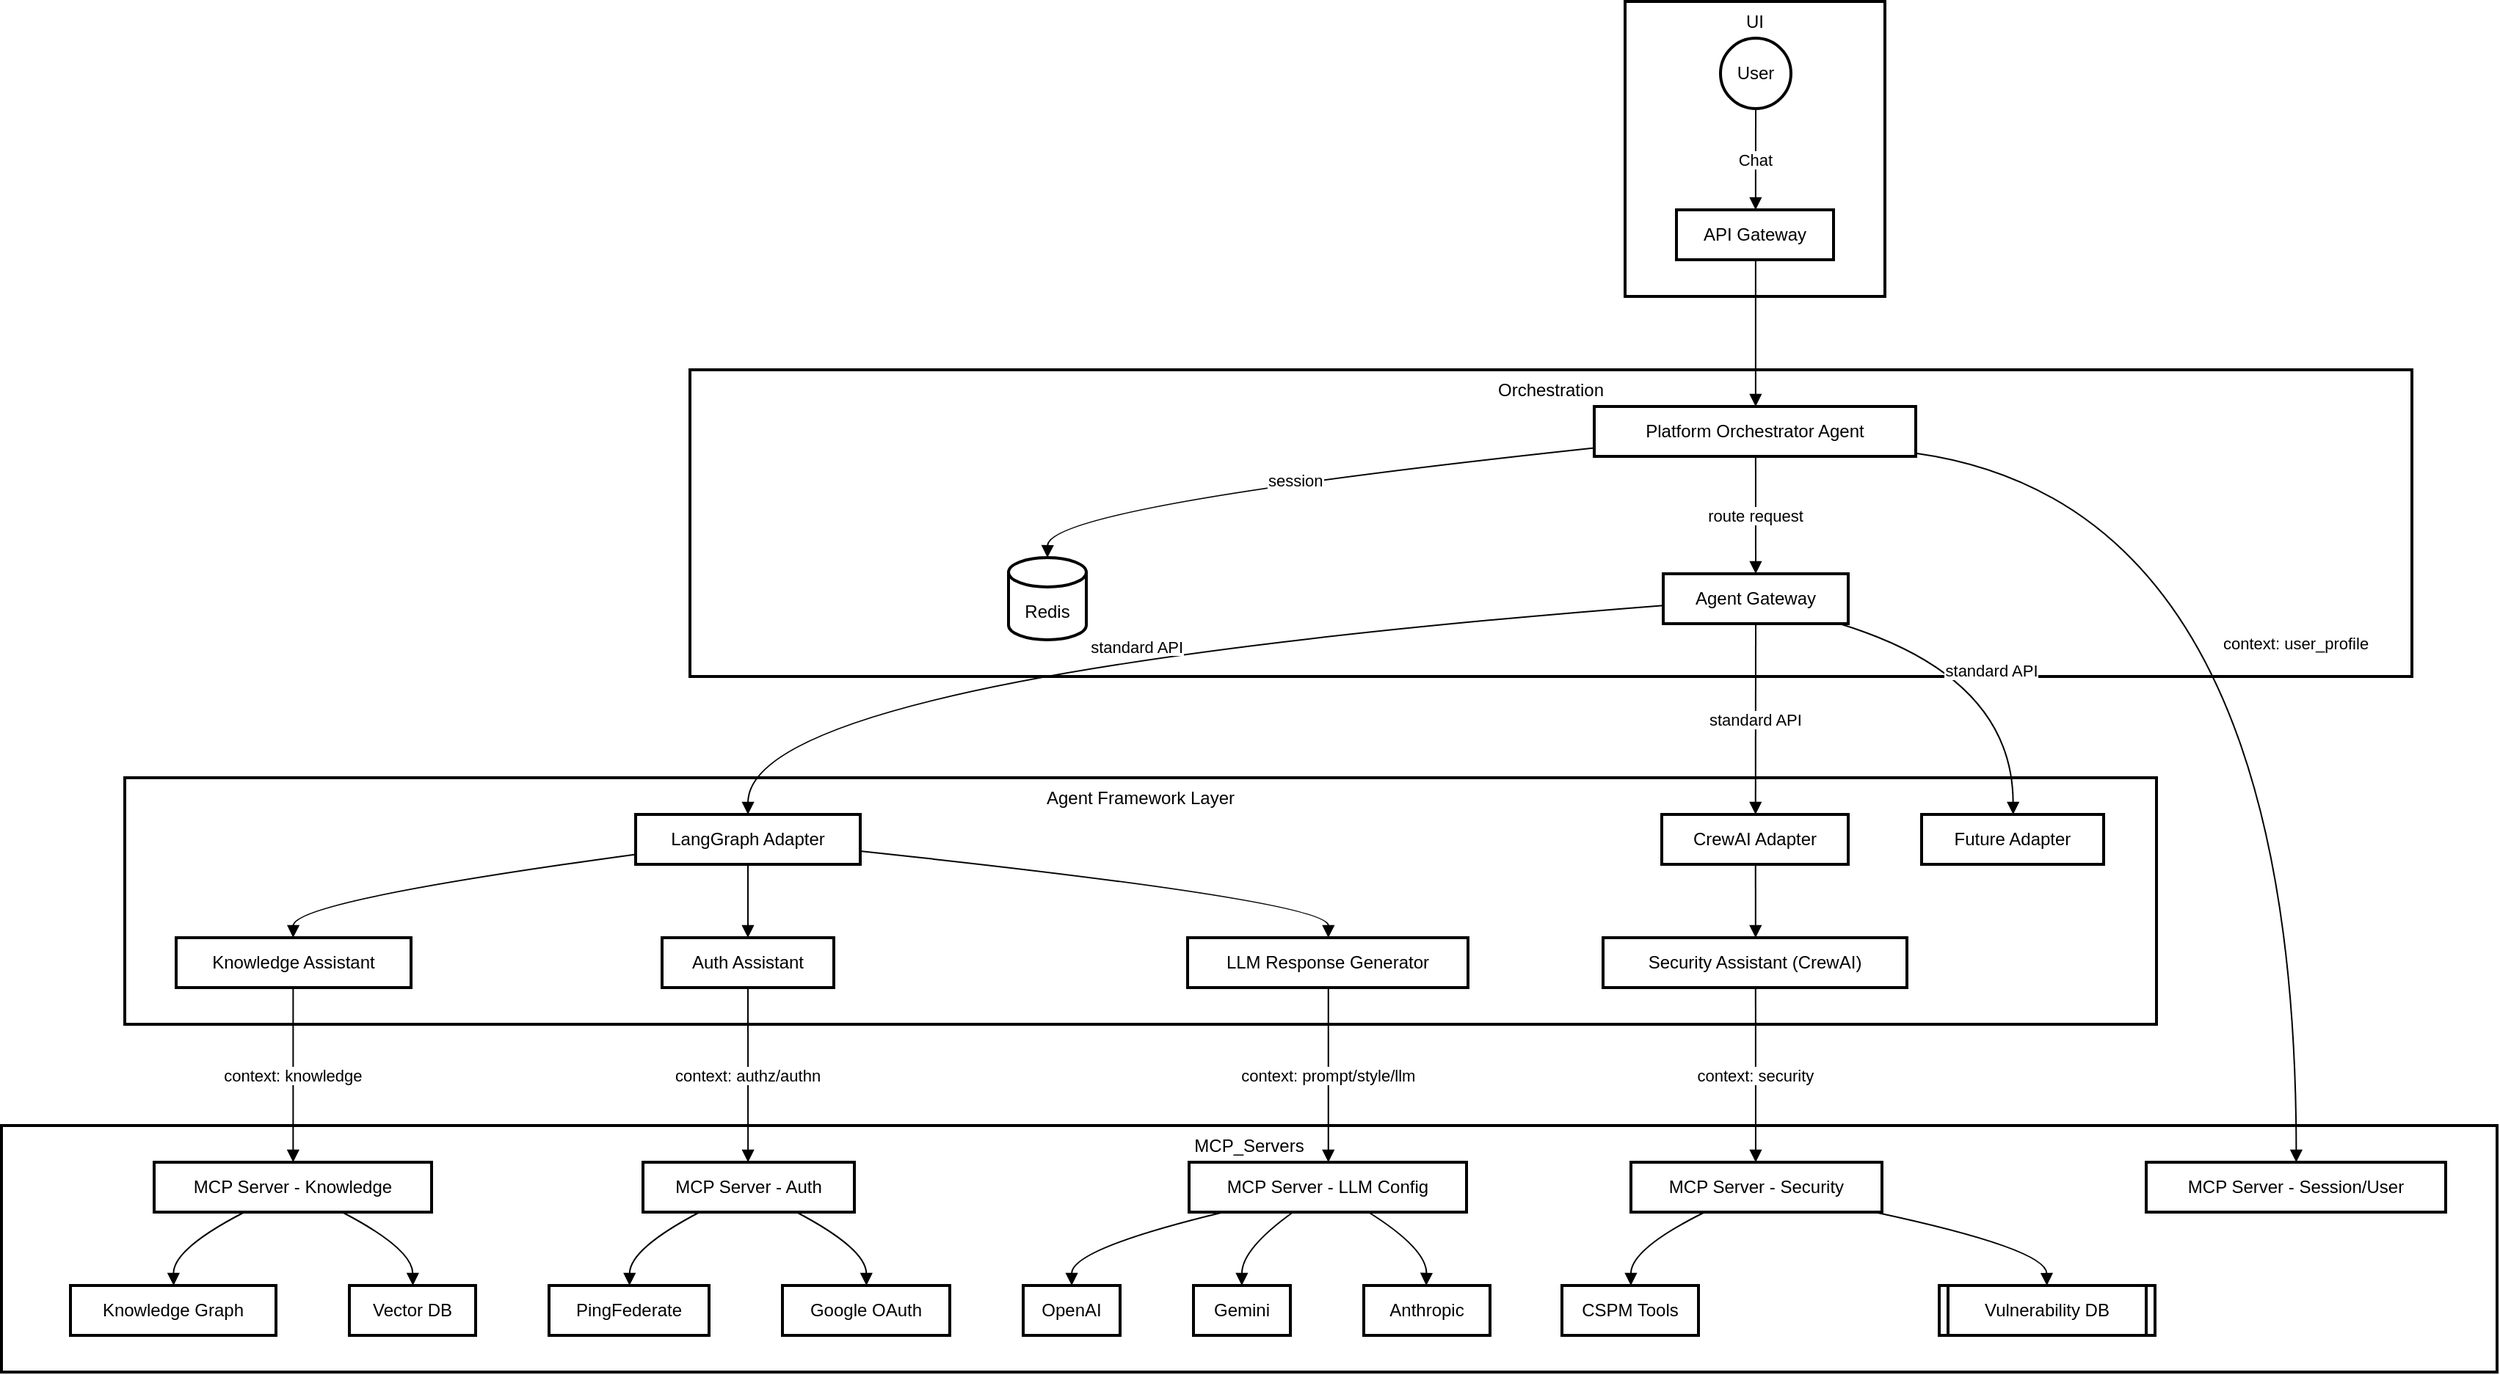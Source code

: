 <mxfile version="21.6.8" type="device">
  <diagram name="Page-1" id="EdOZvDNnOl7W6-w3U9rg">
    <mxGraphModel dx="1886" dy="836" grid="1" gridSize="10" guides="1" tooltips="1" connect="1" arrows="1" fold="1" page="1" pageScale="1" pageWidth="850" pageHeight="1100" math="0" shadow="0">
      <root>
        <mxCell id="0" />
        <mxCell id="1" parent="0" />
        <mxCell id="hLYt2JTbqD_lY8lGZeXc-132" value="MCP_Servers" style="whiteSpace=wrap;strokeWidth=2;verticalAlign=top;" vertex="1" parent="1">
          <mxGeometry x="20" y="1246" width="1700" height="168" as="geometry" />
        </mxCell>
        <mxCell id="hLYt2JTbqD_lY8lGZeXc-133" value="MCP Server - Knowledge" style="whiteSpace=wrap;strokeWidth=2;" vertex="1" parent="1">
          <mxGeometry x="124" y="1271" width="189" height="34" as="geometry" />
        </mxCell>
        <mxCell id="hLYt2JTbqD_lY8lGZeXc-134" value="MCP Server - Auth" style="whiteSpace=wrap;strokeWidth=2;" vertex="1" parent="1">
          <mxGeometry x="457" y="1271" width="144" height="34" as="geometry" />
        </mxCell>
        <mxCell id="hLYt2JTbqD_lY8lGZeXc-135" value="MCP Server - Security" style="whiteSpace=wrap;strokeWidth=2;" vertex="1" parent="1">
          <mxGeometry x="1130" y="1271" width="171" height="34" as="geometry" />
        </mxCell>
        <mxCell id="hLYt2JTbqD_lY8lGZeXc-136" value="MCP Server - LLM Config" style="whiteSpace=wrap;strokeWidth=2;" vertex="1" parent="1">
          <mxGeometry x="829" y="1271" width="189" height="34" as="geometry" />
        </mxCell>
        <mxCell id="hLYt2JTbqD_lY8lGZeXc-137" value="MCP Server - Session/User" style="whiteSpace=wrap;strokeWidth=2;" vertex="1" parent="1">
          <mxGeometry x="1481" y="1271" width="204" height="34" as="geometry" />
        </mxCell>
        <mxCell id="hLYt2JTbqD_lY8lGZeXc-138" value="Knowledge Graph" style="whiteSpace=wrap;strokeWidth=2;" vertex="1" parent="1">
          <mxGeometry x="67" y="1355" width="140" height="34" as="geometry" />
        </mxCell>
        <mxCell id="hLYt2JTbqD_lY8lGZeXc-139" value="Vector DB" style="whiteSpace=wrap;strokeWidth=2;" vertex="1" parent="1">
          <mxGeometry x="257" y="1355" width="86" height="34" as="geometry" />
        </mxCell>
        <mxCell id="hLYt2JTbqD_lY8lGZeXc-140" value="PingFederate" style="whiteSpace=wrap;strokeWidth=2;" vertex="1" parent="1">
          <mxGeometry x="393" y="1355" width="109" height="34" as="geometry" />
        </mxCell>
        <mxCell id="hLYt2JTbqD_lY8lGZeXc-141" value="Google OAuth" style="whiteSpace=wrap;strokeWidth=2;" vertex="1" parent="1">
          <mxGeometry x="552" y="1355" width="114" height="34" as="geometry" />
        </mxCell>
        <mxCell id="hLYt2JTbqD_lY8lGZeXc-142" value="CSPM Tools" style="whiteSpace=wrap;strokeWidth=2;" vertex="1" parent="1">
          <mxGeometry x="1083" y="1355" width="93" height="34" as="geometry" />
        </mxCell>
        <mxCell id="hLYt2JTbqD_lY8lGZeXc-143" value="Vulnerability DB" style="strokeWidth=2;shape=process;whiteSpace=wrap;size=0.04;" vertex="1" parent="1">
          <mxGeometry x="1340" y="1355" width="147" height="34" as="geometry" />
        </mxCell>
        <mxCell id="hLYt2JTbqD_lY8lGZeXc-144" value="OpenAI" style="whiteSpace=wrap;strokeWidth=2;" vertex="1" parent="1">
          <mxGeometry x="716" y="1355" width="66" height="34" as="geometry" />
        </mxCell>
        <mxCell id="hLYt2JTbqD_lY8lGZeXc-145" value="Gemini" style="whiteSpace=wrap;strokeWidth=2;" vertex="1" parent="1">
          <mxGeometry x="832" y="1355" width="66" height="34" as="geometry" />
        </mxCell>
        <mxCell id="hLYt2JTbqD_lY8lGZeXc-146" value="Anthropic" style="whiteSpace=wrap;strokeWidth=2;" vertex="1" parent="1">
          <mxGeometry x="948" y="1355" width="86" height="34" as="geometry" />
        </mxCell>
        <mxCell id="hLYt2JTbqD_lY8lGZeXc-147" value="Agent Framework Layer" style="whiteSpace=wrap;strokeWidth=2;verticalAlign=top;" vertex="1" parent="1">
          <mxGeometry x="104" y="1009" width="1384" height="168" as="geometry" />
        </mxCell>
        <mxCell id="hLYt2JTbqD_lY8lGZeXc-148" value="LangGraph Adapter" style="whiteSpace=wrap;strokeWidth=2;" vertex="1" parent="1">
          <mxGeometry x="452" y="1034" width="153" height="34" as="geometry" />
        </mxCell>
        <mxCell id="hLYt2JTbqD_lY8lGZeXc-149" value="CrewAI Adapter" style="whiteSpace=wrap;strokeWidth=2;" vertex="1" parent="1">
          <mxGeometry x="1151" y="1034" width="127" height="34" as="geometry" />
        </mxCell>
        <mxCell id="hLYt2JTbqD_lY8lGZeXc-150" value="Future Adapter" style="whiteSpace=wrap;strokeWidth=2;" vertex="1" parent="1">
          <mxGeometry x="1328" y="1034" width="124" height="34" as="geometry" />
        </mxCell>
        <mxCell id="hLYt2JTbqD_lY8lGZeXc-151" value="Knowledge Assistant" style="whiteSpace=wrap;strokeWidth=2;" vertex="1" parent="1">
          <mxGeometry x="139" y="1118" width="160" height="34" as="geometry" />
        </mxCell>
        <mxCell id="hLYt2JTbqD_lY8lGZeXc-152" value="Auth Assistant" style="whiteSpace=wrap;strokeWidth=2;" vertex="1" parent="1">
          <mxGeometry x="470" y="1118" width="117" height="34" as="geometry" />
        </mxCell>
        <mxCell id="hLYt2JTbqD_lY8lGZeXc-153" value="LLM Response Generator" style="whiteSpace=wrap;strokeWidth=2;" vertex="1" parent="1">
          <mxGeometry x="828" y="1118" width="191" height="34" as="geometry" />
        </mxCell>
        <mxCell id="hLYt2JTbqD_lY8lGZeXc-154" value="Security Assistant (CrewAI)" style="whiteSpace=wrap;strokeWidth=2;" vertex="1" parent="1">
          <mxGeometry x="1111" y="1118" width="207" height="34" as="geometry" />
        </mxCell>
        <mxCell id="hLYt2JTbqD_lY8lGZeXc-155" value="Orchestration" style="whiteSpace=wrap;strokeWidth=2;verticalAlign=top;" vertex="1" parent="1">
          <mxGeometry x="489" y="731" width="1173" height="209" as="geometry" />
        </mxCell>
        <mxCell id="hLYt2JTbqD_lY8lGZeXc-156" value="Platform Orchestrator Agent" style="whiteSpace=wrap;strokeWidth=2;" vertex="1" parent="1">
          <mxGeometry x="1105" y="756" width="219" height="34" as="geometry" />
        </mxCell>
        <mxCell id="hLYt2JTbqD_lY8lGZeXc-157" value="Redis" style="shape=cylinder3;boundedLbl=1;backgroundOutline=1;size=10;strokeWidth=2;whiteSpace=wrap;" vertex="1" parent="1">
          <mxGeometry x="706" y="859" width="53" height="56" as="geometry" />
        </mxCell>
        <mxCell id="hLYt2JTbqD_lY8lGZeXc-158" value="Agent Gateway" style="whiteSpace=wrap;strokeWidth=2;" vertex="1" parent="1">
          <mxGeometry x="1152" y="870" width="126" height="34" as="geometry" />
        </mxCell>
        <mxCell id="hLYt2JTbqD_lY8lGZeXc-159" value="UI" style="whiteSpace=wrap;strokeWidth=2;verticalAlign=top;" vertex="1" parent="1">
          <mxGeometry x="1126" y="480" width="177" height="201" as="geometry" />
        </mxCell>
        <mxCell id="hLYt2JTbqD_lY8lGZeXc-160" value="API Gateway" style="whiteSpace=wrap;strokeWidth=2;" vertex="1" parent="1">
          <mxGeometry x="1161" y="622" width="107" height="34" as="geometry" />
        </mxCell>
        <mxCell id="hLYt2JTbqD_lY8lGZeXc-161" value="User" style="ellipse;aspect=fixed;strokeWidth=2;whiteSpace=wrap;" vertex="1" parent="1">
          <mxGeometry x="1191" y="505" width="48" height="48" as="geometry" />
        </mxCell>
        <mxCell id="hLYt2JTbqD_lY8lGZeXc-162" value="Chat" style="curved=1;startArrow=none;endArrow=block;exitX=0.499;exitY=0.991;entryX=0.504;entryY=-0.012;rounded=0;" edge="1" parent="1" source="hLYt2JTbqD_lY8lGZeXc-161" target="hLYt2JTbqD_lY8lGZeXc-160">
          <mxGeometry relative="1" as="geometry">
            <Array as="points" />
          </mxGeometry>
        </mxCell>
        <mxCell id="hLYt2JTbqD_lY8lGZeXc-163" value="" style="curved=1;startArrow=none;endArrow=block;exitX=0.504;exitY=0.988;entryX=0.502;entryY=-0.012;rounded=0;" edge="1" parent="1" source="hLYt2JTbqD_lY8lGZeXc-160" target="hLYt2JTbqD_lY8lGZeXc-156">
          <mxGeometry relative="1" as="geometry">
            <Array as="points" />
          </mxGeometry>
        </mxCell>
        <mxCell id="hLYt2JTbqD_lY8lGZeXc-164" value="session" style="curved=1;startArrow=none;endArrow=block;exitX=0.002;exitY=0.831;entryX=0.5;entryY=-0.008;rounded=0;" edge="1" parent="1" source="hLYt2JTbqD_lY8lGZeXc-156" target="hLYt2JTbqD_lY8lGZeXc-157">
          <mxGeometry relative="1" as="geometry">
            <Array as="points">
              <mxPoint x="733" y="824" />
            </Array>
          </mxGeometry>
        </mxCell>
        <mxCell id="hLYt2JTbqD_lY8lGZeXc-165" value="route request" style="curved=1;startArrow=none;endArrow=block;exitX=0.502;exitY=0.988;entryX=0.5;entryY=-0.008;rounded=0;" edge="1" parent="1" source="hLYt2JTbqD_lY8lGZeXc-156" target="hLYt2JTbqD_lY8lGZeXc-158">
          <mxGeometry relative="1" as="geometry">
            <Array as="points" />
          </mxGeometry>
        </mxCell>
        <mxCell id="hLYt2JTbqD_lY8lGZeXc-166" value="standard API" style="curved=1;startArrow=none;endArrow=block;exitX=0.001;exitY=0.635;entryX=0.5;entryY=-0.004;rounded=0;" edge="1" parent="1" source="hLYt2JTbqD_lY8lGZeXc-158" target="hLYt2JTbqD_lY8lGZeXc-148">
          <mxGeometry relative="1" as="geometry">
            <Array as="points">
              <mxPoint x="529" y="940" />
            </Array>
          </mxGeometry>
        </mxCell>
        <mxCell id="hLYt2JTbqD_lY8lGZeXc-167" value="standard API" style="curved=1;startArrow=none;endArrow=block;exitX=0.5;exitY=0.992;entryX=0.503;entryY=-0.004;rounded=0;" edge="1" parent="1" source="hLYt2JTbqD_lY8lGZeXc-158" target="hLYt2JTbqD_lY8lGZeXc-149">
          <mxGeometry relative="1" as="geometry">
            <Array as="points" />
          </mxGeometry>
        </mxCell>
        <mxCell id="hLYt2JTbqD_lY8lGZeXc-168" value="standard API" style="curved=1;startArrow=none;endArrow=block;exitX=0.945;exitY=0.992;entryX=0.503;entryY=-0.004;rounded=0;" edge="1" parent="1" source="hLYt2JTbqD_lY8lGZeXc-158" target="hLYt2JTbqD_lY8lGZeXc-150">
          <mxGeometry relative="1" as="geometry">
            <Array as="points">
              <mxPoint x="1390" y="940" />
            </Array>
          </mxGeometry>
        </mxCell>
        <mxCell id="hLYt2JTbqD_lY8lGZeXc-169" value="" style="curved=1;startArrow=none;endArrow=block;exitX=0.0;exitY=0.801;entryX=0.498;entryY=-0.004;rounded=0;" edge="1" parent="1" source="hLYt2JTbqD_lY8lGZeXc-148" target="hLYt2JTbqD_lY8lGZeXc-151">
          <mxGeometry relative="1" as="geometry">
            <Array as="points">
              <mxPoint x="219" y="1093" />
            </Array>
          </mxGeometry>
        </mxCell>
        <mxCell id="hLYt2JTbqD_lY8lGZeXc-170" value="" style="curved=1;startArrow=none;endArrow=block;exitX=0.5;exitY=0.996;entryX=0.5;entryY=-0.004;rounded=0;" edge="1" parent="1" source="hLYt2JTbqD_lY8lGZeXc-148" target="hLYt2JTbqD_lY8lGZeXc-152">
          <mxGeometry relative="1" as="geometry">
            <Array as="points" />
          </mxGeometry>
        </mxCell>
        <mxCell id="hLYt2JTbqD_lY8lGZeXc-171" value="" style="curved=1;startArrow=none;endArrow=block;exitX=1.0;exitY=0.735;entryX=0.502;entryY=-0.004;rounded=0;" edge="1" parent="1" source="hLYt2JTbqD_lY8lGZeXc-148" target="hLYt2JTbqD_lY8lGZeXc-153">
          <mxGeometry relative="1" as="geometry">
            <Array as="points">
              <mxPoint x="924" y="1093" />
            </Array>
          </mxGeometry>
        </mxCell>
        <mxCell id="hLYt2JTbqD_lY8lGZeXc-172" value="" style="curved=1;startArrow=none;endArrow=block;exitX=0.503;exitY=0.996;entryX=0.502;entryY=-0.004;rounded=0;" edge="1" parent="1" source="hLYt2JTbqD_lY8lGZeXc-149" target="hLYt2JTbqD_lY8lGZeXc-154">
          <mxGeometry relative="1" as="geometry">
            <Array as="points" />
          </mxGeometry>
        </mxCell>
        <mxCell id="hLYt2JTbqD_lY8lGZeXc-173" value="context: knowledge" style="curved=1;startArrow=none;endArrow=block;exitX=0.498;exitY=0.996;entryX=0.501;entryY=-0.004;rounded=0;" edge="1" parent="1" source="hLYt2JTbqD_lY8lGZeXc-151" target="hLYt2JTbqD_lY8lGZeXc-133">
          <mxGeometry relative="1" as="geometry">
            <Array as="points" />
          </mxGeometry>
        </mxCell>
        <mxCell id="hLYt2JTbqD_lY8lGZeXc-174" value="context: authz/authn" style="curved=1;startArrow=none;endArrow=block;exitX=0.5;exitY=0.996;entryX=0.497;entryY=-0.004;rounded=0;" edge="1" parent="1" source="hLYt2JTbqD_lY8lGZeXc-152" target="hLYt2JTbqD_lY8lGZeXc-134">
          <mxGeometry relative="1" as="geometry">
            <Array as="points" />
          </mxGeometry>
        </mxCell>
        <mxCell id="hLYt2JTbqD_lY8lGZeXc-175" value="context: security" style="curved=1;startArrow=none;endArrow=block;exitX=0.502;exitY=0.996;entryX=0.497;entryY=-0.004;rounded=0;" edge="1" parent="1" source="hLYt2JTbqD_lY8lGZeXc-154" target="hLYt2JTbqD_lY8lGZeXc-135">
          <mxGeometry relative="1" as="geometry">
            <Array as="points" />
          </mxGeometry>
        </mxCell>
        <mxCell id="hLYt2JTbqD_lY8lGZeXc-176" value="context: prompt/style/llm" style="curved=1;startArrow=none;endArrow=block;exitX=0.502;exitY=0.996;entryX=0.502;entryY=-0.004;rounded=0;" edge="1" parent="1" source="hLYt2JTbqD_lY8lGZeXc-153" target="hLYt2JTbqD_lY8lGZeXc-136">
          <mxGeometry relative="1" as="geometry">
            <Array as="points" />
          </mxGeometry>
        </mxCell>
        <mxCell id="hLYt2JTbqD_lY8lGZeXc-177" value="context: user_profile" style="curved=1;startArrow=none;endArrow=block;exitX=1.002;exitY=0.938;entryX=0.501;entryY=-0.004;rounded=0;" edge="1" parent="1" source="hLYt2JTbqD_lY8lGZeXc-156" target="hLYt2JTbqD_lY8lGZeXc-137">
          <mxGeometry relative="1" as="geometry">
            <Array as="points">
              <mxPoint x="1583" y="824" />
            </Array>
          </mxGeometry>
        </mxCell>
        <mxCell id="hLYt2JTbqD_lY8lGZeXc-178" value="" style="curved=1;startArrow=none;endArrow=block;exitX=0.327;exitY=0.996;entryX=0.502;entryY=-0.004;rounded=0;" edge="1" parent="1" source="hLYt2JTbqD_lY8lGZeXc-133" target="hLYt2JTbqD_lY8lGZeXc-138">
          <mxGeometry relative="1" as="geometry">
            <Array as="points">
              <mxPoint x="137" y="1330" />
            </Array>
          </mxGeometry>
        </mxCell>
        <mxCell id="hLYt2JTbqD_lY8lGZeXc-179" value="" style="curved=1;startArrow=none;endArrow=block;exitX=0.676;exitY=0.996;entryX=0.503;entryY=-0.004;rounded=0;" edge="1" parent="1" source="hLYt2JTbqD_lY8lGZeXc-133" target="hLYt2JTbqD_lY8lGZeXc-139">
          <mxGeometry relative="1" as="geometry">
            <Array as="points">
              <mxPoint x="300" y="1330" />
            </Array>
          </mxGeometry>
        </mxCell>
        <mxCell id="hLYt2JTbqD_lY8lGZeXc-180" value="" style="curved=1;startArrow=none;endArrow=block;exitX=0.27;exitY=0.996;entryX=0.503;entryY=-0.004;rounded=0;" edge="1" parent="1" source="hLYt2JTbqD_lY8lGZeXc-134" target="hLYt2JTbqD_lY8lGZeXc-140">
          <mxGeometry relative="1" as="geometry">
            <Array as="points">
              <mxPoint x="448" y="1330" />
            </Array>
          </mxGeometry>
        </mxCell>
        <mxCell id="hLYt2JTbqD_lY8lGZeXc-181" value="" style="curved=1;startArrow=none;endArrow=block;exitX=0.724;exitY=0.996;entryX=0.502;entryY=-0.004;rounded=0;" edge="1" parent="1" source="hLYt2JTbqD_lY8lGZeXc-134" target="hLYt2JTbqD_lY8lGZeXc-141">
          <mxGeometry relative="1" as="geometry">
            <Array as="points">
              <mxPoint x="609" y="1330" />
            </Array>
          </mxGeometry>
        </mxCell>
        <mxCell id="hLYt2JTbqD_lY8lGZeXc-182" value="" style="curved=1;startArrow=none;endArrow=block;exitX=0.296;exitY=0.996;entryX=0.505;entryY=-0.004;rounded=0;" edge="1" parent="1" source="hLYt2JTbqD_lY8lGZeXc-135" target="hLYt2JTbqD_lY8lGZeXc-142">
          <mxGeometry relative="1" as="geometry">
            <Array as="points">
              <mxPoint x="1130" y="1330" />
            </Array>
          </mxGeometry>
        </mxCell>
        <mxCell id="hLYt2JTbqD_lY8lGZeXc-183" value="" style="curved=1;startArrow=none;endArrow=block;exitX=0.966;exitY=0.996;entryX=0.499;entryY=-0.004;rounded=0;" edge="1" parent="1" source="hLYt2JTbqD_lY8lGZeXc-135" target="hLYt2JTbqD_lY8lGZeXc-143">
          <mxGeometry relative="1" as="geometry">
            <Array as="points">
              <mxPoint x="1413" y="1330" />
            </Array>
          </mxGeometry>
        </mxCell>
        <mxCell id="hLYt2JTbqD_lY8lGZeXc-184" value="" style="curved=1;startArrow=none;endArrow=block;exitX=0.128;exitY=0.996;entryX=0.501;entryY=-0.004;rounded=0;" edge="1" parent="1" source="hLYt2JTbqD_lY8lGZeXc-136" target="hLYt2JTbqD_lY8lGZeXc-144">
          <mxGeometry relative="1" as="geometry">
            <Array as="points">
              <mxPoint x="749" y="1330" />
            </Array>
          </mxGeometry>
        </mxCell>
        <mxCell id="hLYt2JTbqD_lY8lGZeXc-185" value="" style="curved=1;startArrow=none;endArrow=block;exitX=0.376;exitY=0.996;entryX=0.499;entryY=-0.004;rounded=0;" edge="1" parent="1" source="hLYt2JTbqD_lY8lGZeXc-136" target="hLYt2JTbqD_lY8lGZeXc-145">
          <mxGeometry relative="1" as="geometry">
            <Array as="points">
              <mxPoint x="865" y="1330" />
            </Array>
          </mxGeometry>
        </mxCell>
        <mxCell id="hLYt2JTbqD_lY8lGZeXc-186" value="" style="curved=1;startArrow=none;endArrow=block;exitX=0.645;exitY=0.996;entryX=0.495;entryY=-0.004;rounded=0;" edge="1" parent="1" source="hLYt2JTbqD_lY8lGZeXc-136" target="hLYt2JTbqD_lY8lGZeXc-146">
          <mxGeometry relative="1" as="geometry">
            <Array as="points">
              <mxPoint x="991" y="1330" />
            </Array>
          </mxGeometry>
        </mxCell>
      </root>
    </mxGraphModel>
  </diagram>
</mxfile>
